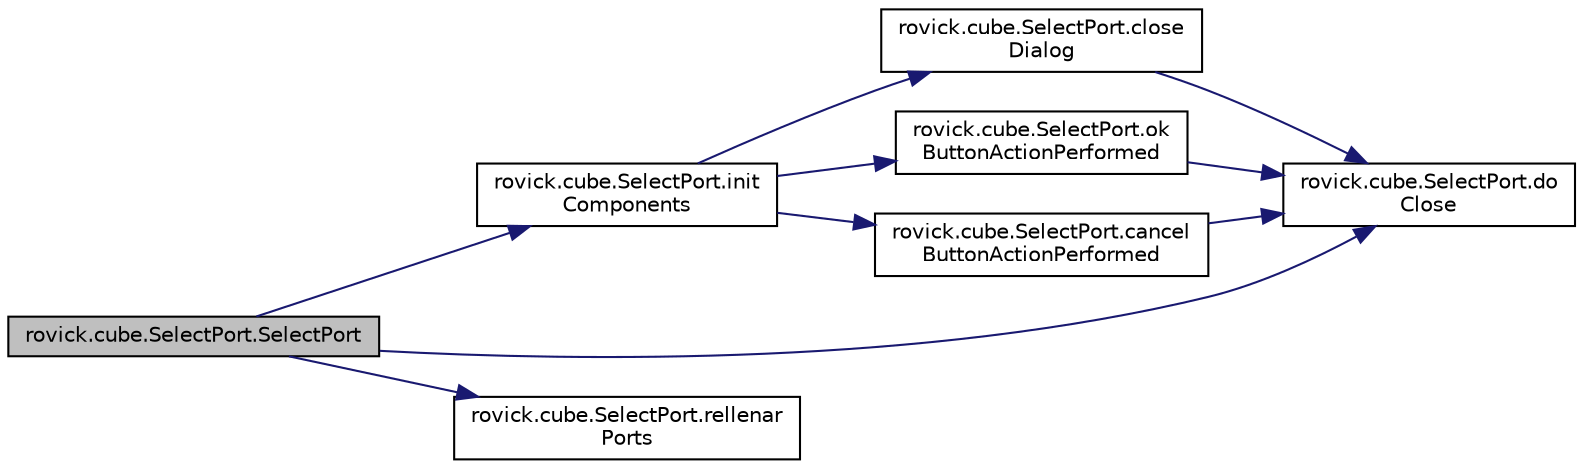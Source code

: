 digraph "rovick.cube.SelectPort.SelectPort"
{
  edge [fontname="Helvetica",fontsize="10",labelfontname="Helvetica",labelfontsize="10"];
  node [fontname="Helvetica",fontsize="10",shape=record];
  rankdir="LR";
  Node0 [label="rovick.cube.SelectPort.SelectPort",height=0.2,width=0.4,color="black", fillcolor="grey75", style="filled", fontcolor="black"];
  Node0 -> Node1 [color="midnightblue",fontsize="10",style="solid",fontname="Helvetica"];
  Node1 [label="rovick.cube.SelectPort.init\lComponents",height=0.2,width=0.4,color="black", fillcolor="white", style="filled",URL="$classrovick_1_1cube_1_1_select_port_ad78a929ef2ebcc6adf855d036c26b6e8.html#ad78a929ef2ebcc6adf855d036c26b6e8"];
  Node1 -> Node2 [color="midnightblue",fontsize="10",style="solid",fontname="Helvetica"];
  Node2 [label="rovick.cube.SelectPort.close\lDialog",height=0.2,width=0.4,color="black", fillcolor="white", style="filled",URL="$classrovick_1_1cube_1_1_select_port_a8be0d31320f87423f44baf9ee70da2e3.html#a8be0d31320f87423f44baf9ee70da2e3"];
  Node2 -> Node3 [color="midnightblue",fontsize="10",style="solid",fontname="Helvetica"];
  Node3 [label="rovick.cube.SelectPort.do\lClose",height=0.2,width=0.4,color="black", fillcolor="white", style="filled",URL="$classrovick_1_1cube_1_1_select_port_adf2cba2dd017745559be192d737431db.html#adf2cba2dd017745559be192d737431db"];
  Node1 -> Node4 [color="midnightblue",fontsize="10",style="solid",fontname="Helvetica"];
  Node4 [label="rovick.cube.SelectPort.ok\lButtonActionPerformed",height=0.2,width=0.4,color="black", fillcolor="white", style="filled",URL="$classrovick_1_1cube_1_1_select_port_a6d1e1589e6e2e1c64823371054ad408f.html#a6d1e1589e6e2e1c64823371054ad408f"];
  Node4 -> Node3 [color="midnightblue",fontsize="10",style="solid",fontname="Helvetica"];
  Node1 -> Node5 [color="midnightblue",fontsize="10",style="solid",fontname="Helvetica"];
  Node5 [label="rovick.cube.SelectPort.cancel\lButtonActionPerformed",height=0.2,width=0.4,color="black", fillcolor="white", style="filled",URL="$classrovick_1_1cube_1_1_select_port_aa138c89dbb319f0a9d456088562a8789.html#aa138c89dbb319f0a9d456088562a8789"];
  Node5 -> Node3 [color="midnightblue",fontsize="10",style="solid",fontname="Helvetica"];
  Node0 -> Node6 [color="midnightblue",fontsize="10",style="solid",fontname="Helvetica"];
  Node6 [label="rovick.cube.SelectPort.rellenar\lPorts",height=0.2,width=0.4,color="black", fillcolor="white", style="filled",URL="$classrovick_1_1cube_1_1_select_port_af0ebd79afec23b1b4341b0cec9287d60.html#af0ebd79afec23b1b4341b0cec9287d60",tooltip="Se encarga de rellenar el ComboBox de puertos disponibles. "];
  Node0 -> Node3 [color="midnightblue",fontsize="10",style="solid",fontname="Helvetica"];
}
